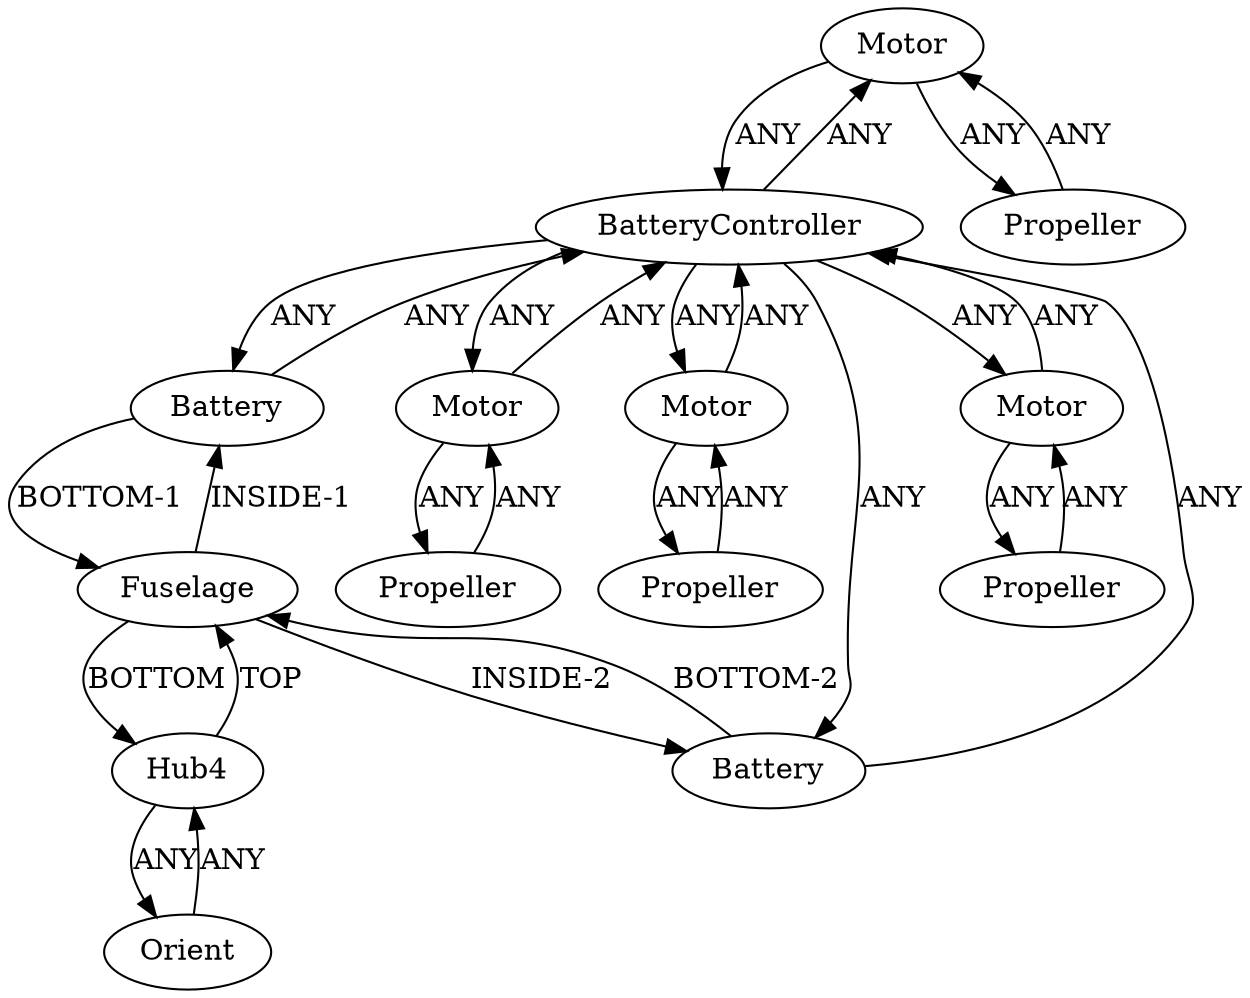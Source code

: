 /* Created by igraph 0.10.2 */
digraph {
  0 [
    instance=Motor_instance_1
    label=Motor
  ];
  1 [
    instance=Propeller_instance_1
    label=Propeller
  ];
  2 [
    instance=Battery_instance_1
    label=Battery
  ];
  3 [
    instance=Motor_instance_2
    label=Motor
  ];
  4 [
    instance=Hub4_instance_1
    label=Hub4
  ];
  5 [
    instance=Fuselage_instance_1
    label=Fuselage
  ];
  6 [
    instance=Orient
    label=Orient
  ];
  7 [
    instance=BatteryController_instance_1
    label=BatteryController
  ];
  8 [
    instance=Motor_instance_3
    label=Motor
  ];
  9 [
    instance=Propeller_instance_2
    label=Propeller
  ];
  10 [
    instance=Propeller_instance_3
    label=Propeller
  ];
  11 [
    instance=Battery_instance_2
    label=Battery
  ];
  12 [
    instance=Propeller_instance_4
    label=Propeller
  ];
  13 [
    instance=Motor_instance_4
    label=Motor
  ];

  0 -> 7 [
    label=ANY
  ];
  0 -> 9 [
    label=ANY
  ];
  1 -> 3 [
    label=ANY
  ];
  2 -> 5 [
    label="BOTTOM-1"
  ];
  2 -> 7 [
    label=ANY
  ];
  3 -> 7 [
    label=ANY
  ];
  3 -> 1 [
    label=ANY
  ];
  4 -> 5 [
    label=TOP
  ];
  4 -> 6 [
    label=ANY
  ];
  5 -> 11 [
    label="INSIDE-2"
  ];
  5 -> 2 [
    label="INSIDE-1"
  ];
  5 -> 4 [
    label=BOTTOM
  ];
  6 -> 4 [
    label=ANY
  ];
  7 -> 0 [
    label=ANY
  ];
  7 -> 11 [
    label=ANY
  ];
  7 -> 13 [
    label=ANY
  ];
  7 -> 2 [
    label=ANY
  ];
  7 -> 8 [
    label=ANY
  ];
  7 -> 3 [
    label=ANY
  ];
  8 -> 12 [
    label=ANY
  ];
  8 -> 7 [
    label=ANY
  ];
  9 -> 0 [
    label=ANY
  ];
  10 -> 13 [
    label=ANY
  ];
  11 -> 5 [
    label="BOTTOM-2"
  ];
  11 -> 7 [
    label=ANY
  ];
  12 -> 8 [
    label=ANY
  ];
  13 -> 10 [
    label=ANY
  ];
  13 -> 7 [
    label=ANY
  ];
}
